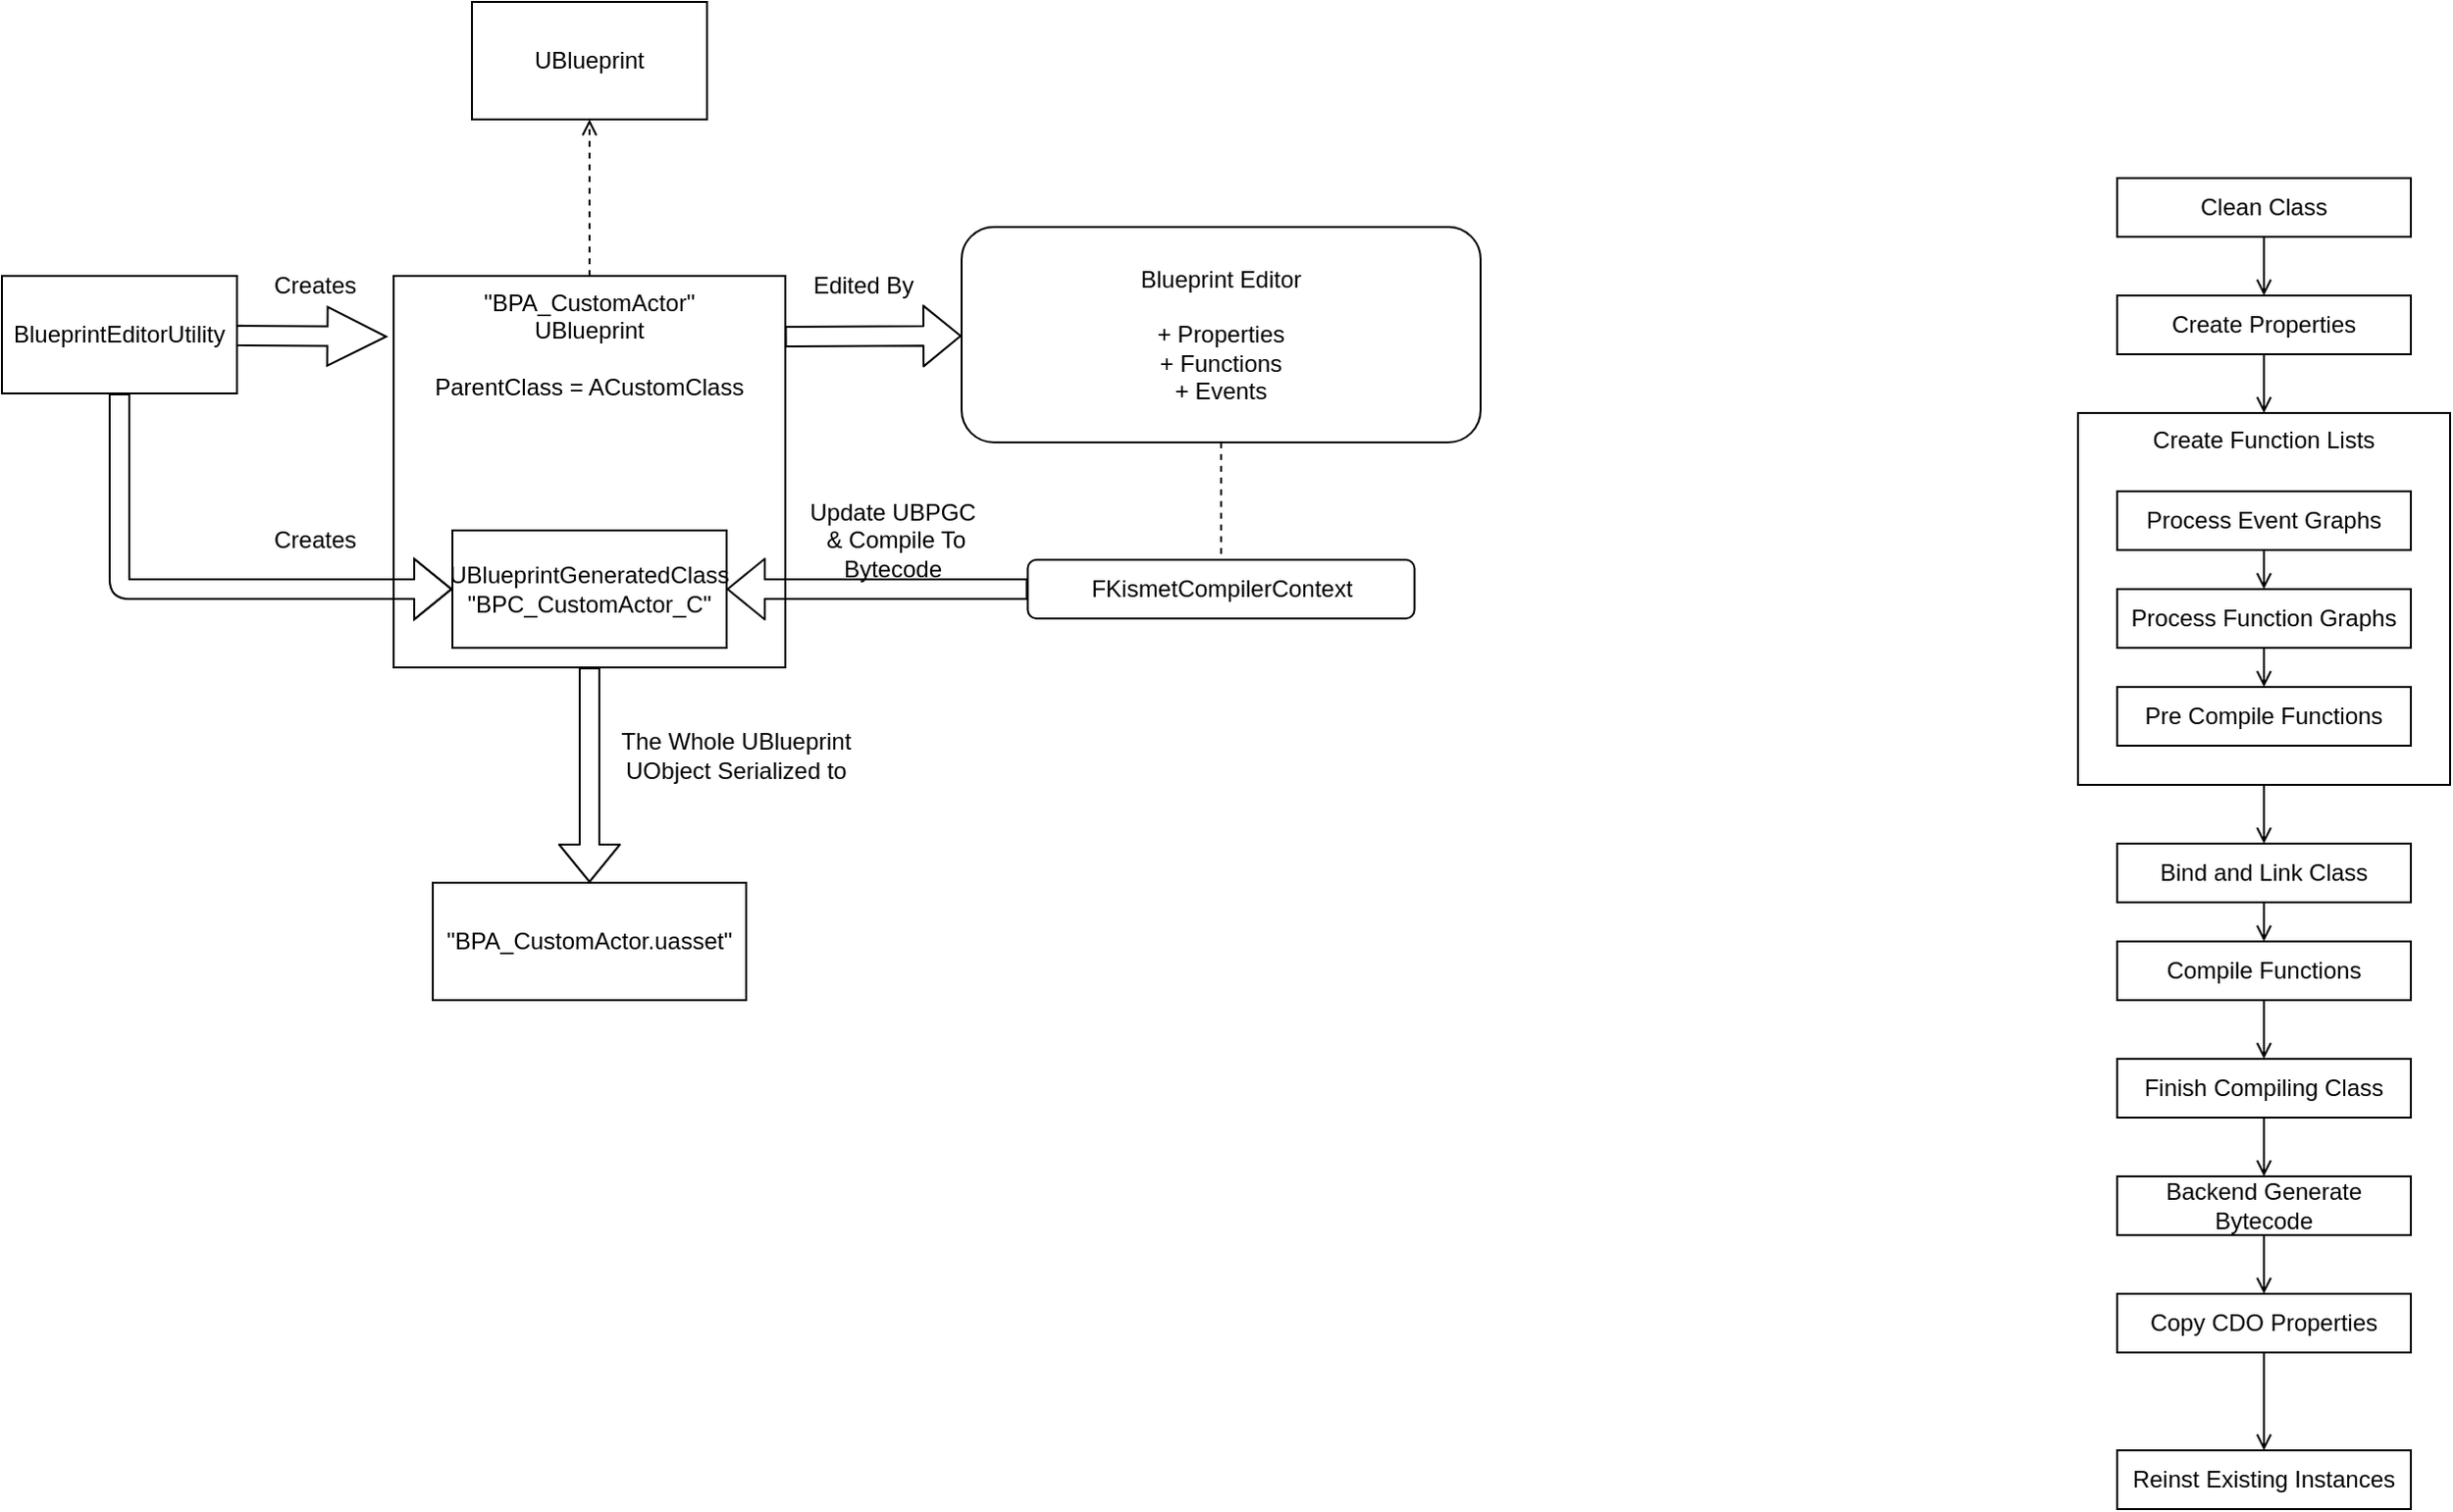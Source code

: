 <mxfile>
    <diagram id="jK-o0WApMAdQ0l7wVcRw" name="Page-1">
        <mxGraphModel dx="392" dy="525" grid="1" gridSize="10" guides="1" tooltips="1" connect="1" arrows="1" fold="1" page="1" pageScale="1" pageWidth="850" pageHeight="1100" math="0" shadow="0">
            <root>
                <mxCell id="0"/>
                <mxCell id="1" parent="0"/>
                <mxCell id="8" value="" style="edgeStyle=none;html=1;endArrow=open;endFill=0;dashed=1;" parent="1" source="2" target="7" edge="1">
                    <mxGeometry relative="1" as="geometry"/>
                </mxCell>
                <mxCell id="17" value="" style="edgeStyle=none;shape=flexArrow;html=1;exitX=0.999;exitY=0.155;exitDx=0;exitDy=0;exitPerimeter=0;" parent="1" source="2" target="14" edge="1">
                    <mxGeometry relative="1" as="geometry"/>
                </mxCell>
                <mxCell id="32" style="edgeStyle=none;html=1;entryX=0.5;entryY=0;entryDx=0;entryDy=0;dashed=1;endArrow=none;endFill=0;" parent="1" source="2" target="29" edge="1">
                    <mxGeometry relative="1" as="geometry"/>
                </mxCell>
                <mxCell id="2" value="&quot;BPA_CustomActor&quot;&lt;br&gt;UBlueprint&lt;br&gt;&lt;br&gt;ParentClass = ACustomClass" style="rounded=0;whiteSpace=wrap;html=1;align=center;verticalAlign=top;" parent="1" vertex="1">
                    <mxGeometry x="230" y="200" width="200" height="200" as="geometry"/>
                </mxCell>
                <mxCell id="5" value="" style="edgeStyle=none;html=1;shape=arrow;entryX=-0.019;entryY=0.155;entryDx=0;entryDy=0;entryPerimeter=0;" parent="1" source="3" target="2" edge="1">
                    <mxGeometry relative="1" as="geometry"/>
                </mxCell>
                <mxCell id="30" value="" style="edgeStyle=none;html=1;shape=flexArrow;" parent="1" source="3" target="29" edge="1">
                    <mxGeometry relative="1" as="geometry">
                        <Array as="points">
                            <mxPoint x="90" y="360"/>
                        </Array>
                    </mxGeometry>
                </mxCell>
                <mxCell id="3" value="BlueprintEditorUtility" style="rounded=0;whiteSpace=wrap;html=1;" parent="1" vertex="1">
                    <mxGeometry x="30" y="200" width="120" height="60" as="geometry"/>
                </mxCell>
                <mxCell id="6" value="Creates" style="text;html=1;strokeColor=none;fillColor=none;align=center;verticalAlign=middle;whiteSpace=wrap;rounded=0;" parent="1" vertex="1">
                    <mxGeometry x="160" y="190" width="60" height="30" as="geometry"/>
                </mxCell>
                <mxCell id="7" value="UBlueprint" style="rounded=0;whiteSpace=wrap;html=1;" parent="1" vertex="1">
                    <mxGeometry x="270" y="60" width="120" height="60" as="geometry"/>
                </mxCell>
                <mxCell id="11" value="&quot;BPA_CustomActor.uasset&quot;" style="rounded=0;whiteSpace=wrap;html=1;" parent="1" vertex="1">
                    <mxGeometry x="250" y="510" width="160" height="60" as="geometry"/>
                </mxCell>
                <mxCell id="13" value="The Whole UBlueprint UObject Serialized to" style="text;html=1;strokeColor=none;fillColor=none;align=center;verticalAlign=middle;whiteSpace=wrap;rounded=0;" parent="1" vertex="1">
                    <mxGeometry x="340" y="430" width="130" height="30" as="geometry"/>
                </mxCell>
                <mxCell id="34" style="edgeStyle=none;html=1;entryX=0.5;entryY=0;entryDx=0;entryDy=0;dashed=1;endArrow=none;endFill=0;" parent="1" source="14" target="20" edge="1">
                    <mxGeometry relative="1" as="geometry"/>
                </mxCell>
                <mxCell id="14" value="Blueprint Editor&lt;br&gt;&lt;br&gt;+ Properties&lt;br&gt;+ Functions&lt;br&gt;+ Events" style="rounded=1;whiteSpace=wrap;html=1;" parent="1" vertex="1">
                    <mxGeometry x="520" y="175" width="265" height="110" as="geometry"/>
                </mxCell>
                <mxCell id="19" value="Edited By" style="text;html=1;strokeColor=none;fillColor=none;align=center;verticalAlign=middle;whiteSpace=wrap;rounded=0;" parent="1" vertex="1">
                    <mxGeometry x="440" y="190" width="60" height="30" as="geometry"/>
                </mxCell>
                <mxCell id="24" value="" style="edgeStyle=none;shape=flexArrow;html=1;entryX=1;entryY=0.5;entryDx=0;entryDy=0;" parent="1" source="20" target="29" edge="1">
                    <mxGeometry relative="1" as="geometry">
                        <mxPoint x="348.75" y="590" as="targetPoint"/>
                    </mxGeometry>
                </mxCell>
                <mxCell id="20" value="FKismetCompilerContext" style="rounded=1;whiteSpace=wrap;html=1;" parent="1" vertex="1">
                    <mxGeometry x="553.75" y="345" width="197.5" height="30" as="geometry"/>
                </mxCell>
                <mxCell id="25" value="Update UBPGC&lt;br&gt;&amp;nbsp;&amp;amp; Compile To Bytecode" style="text;html=1;strokeColor=none;fillColor=none;align=center;verticalAlign=middle;whiteSpace=wrap;rounded=0;" parent="1" vertex="1">
                    <mxGeometry x="430" y="320" width="110" height="30" as="geometry"/>
                </mxCell>
                <mxCell id="37" value="" style="edgeStyle=none;html=1;endArrow=block;endFill=0;entryX=0.5;entryY=0;entryDx=0;entryDy=0;shape=flexArrow;exitX=0.5;exitY=1;exitDx=0;exitDy=0;" parent="1" target="11" edge="1">
                    <mxGeometry relative="1" as="geometry">
                        <mxPoint x="330" y="400" as="sourcePoint"/>
                    </mxGeometry>
                </mxCell>
                <mxCell id="29" value="UBlueprintGeneratedClass&lt;br&gt;&quot;BPC_CustomActor_C&quot;" style="rounded=0;whiteSpace=wrap;html=1;" parent="1" vertex="1">
                    <mxGeometry x="260" y="330" width="140" height="60" as="geometry"/>
                </mxCell>
                <mxCell id="31" value="Creates" style="text;html=1;strokeColor=none;fillColor=none;align=center;verticalAlign=middle;whiteSpace=wrap;rounded=0;" parent="1" vertex="1">
                    <mxGeometry x="160" y="320" width="60" height="30" as="geometry"/>
                </mxCell>
                <mxCell id="40" value="" style="edgeStyle=none;html=1;endArrow=open;endFill=0;entryX=0.5;entryY=0;entryDx=0;entryDy=0;" parent="1" source="38" target="42" edge="1">
                    <mxGeometry relative="1" as="geometry"/>
                </mxCell>
                <mxCell id="38" value="Clean Class" style="rounded=0;whiteSpace=wrap;html=1;" parent="1" vertex="1">
                    <mxGeometry x="1110" y="150" width="150" height="30" as="geometry"/>
                </mxCell>
                <mxCell id="39" value="Create Function Lists" style="rounded=0;whiteSpace=wrap;html=1;verticalAlign=top;" parent="1" vertex="1">
                    <mxGeometry x="1090" y="270" width="190" height="190" as="geometry"/>
                </mxCell>
                <mxCell id="64" value="" style="edgeStyle=none;html=1;endArrow=open;endFill=0;entryX=0.5;entryY=0;entryDx=0;entryDy=0;" parent="1" source="42" target="39" edge="1">
                    <mxGeometry relative="1" as="geometry"/>
                </mxCell>
                <mxCell id="42" value="Create Properties" style="rounded=0;whiteSpace=wrap;html=1;" parent="1" vertex="1">
                    <mxGeometry x="1110" y="210" width="150" height="30" as="geometry"/>
                </mxCell>
                <mxCell id="50" value="" style="edgeStyle=none;html=1;endArrow=open;endFill=0;" parent="1" source="43" target="49" edge="1">
                    <mxGeometry relative="1" as="geometry"/>
                </mxCell>
                <mxCell id="43" value="Process Event Graphs" style="rounded=0;whiteSpace=wrap;html=1;" parent="1" vertex="1">
                    <mxGeometry x="1110" y="310" width="150" height="30" as="geometry"/>
                </mxCell>
                <mxCell id="48" value="" style="edgeStyle=none;html=1;endArrow=open;endFill=0;" parent="1" source="45" target="47" edge="1">
                    <mxGeometry relative="1" as="geometry"/>
                </mxCell>
                <mxCell id="45" value="Compile Functions" style="rounded=0;whiteSpace=wrap;html=1;" parent="1" vertex="1">
                    <mxGeometry x="1110" y="540" width="150" height="30" as="geometry"/>
                </mxCell>
                <mxCell id="59" value="" style="edgeStyle=none;html=1;endArrow=open;endFill=0;" parent="1" source="47" target="58" edge="1">
                    <mxGeometry relative="1" as="geometry"/>
                </mxCell>
                <mxCell id="47" value="Finish Compiling Class" style="rounded=0;whiteSpace=wrap;html=1;" parent="1" vertex="1">
                    <mxGeometry x="1110" y="600" width="150" height="30" as="geometry"/>
                </mxCell>
                <mxCell id="53" value="" style="edgeStyle=none;html=1;endArrow=open;endFill=0;" parent="1" source="49" target="52" edge="1">
                    <mxGeometry relative="1" as="geometry"/>
                </mxCell>
                <mxCell id="49" value="Process Function Graphs" style="rounded=0;whiteSpace=wrap;html=1;" parent="1" vertex="1">
                    <mxGeometry x="1110" y="360" width="150" height="30" as="geometry"/>
                </mxCell>
                <mxCell id="56" value="" style="edgeStyle=none;html=1;endArrow=open;endFill=0;exitX=0.5;exitY=1;exitDx=0;exitDy=0;" parent="1" source="39" target="55" edge="1">
                    <mxGeometry relative="1" as="geometry"/>
                </mxCell>
                <mxCell id="52" value="Pre Compile Functions" style="rounded=0;whiteSpace=wrap;html=1;" parent="1" vertex="1">
                    <mxGeometry x="1110" y="410" width="150" height="30" as="geometry"/>
                </mxCell>
                <mxCell id="57" value="" style="edgeStyle=none;html=1;endArrow=open;endFill=0;entryX=0.5;entryY=0;entryDx=0;entryDy=0;" parent="1" source="55" target="45" edge="1">
                    <mxGeometry relative="1" as="geometry">
                        <mxPoint x="1185" y="530" as="targetPoint"/>
                    </mxGeometry>
                </mxCell>
                <mxCell id="55" value="Bind and Link Class" style="rounded=0;whiteSpace=wrap;html=1;" parent="1" vertex="1">
                    <mxGeometry x="1110" y="490" width="150" height="30" as="geometry"/>
                </mxCell>
                <mxCell id="61" value="" style="edgeStyle=none;html=1;endArrow=open;endFill=0;" parent="1" source="58" target="60" edge="1">
                    <mxGeometry relative="1" as="geometry"/>
                </mxCell>
                <mxCell id="58" value="Backend Generate Bytecode" style="rounded=0;whiteSpace=wrap;html=1;" parent="1" vertex="1">
                    <mxGeometry x="1110" y="660" width="150" height="30" as="geometry"/>
                </mxCell>
                <mxCell id="63" value="" style="edgeStyle=none;html=1;endArrow=open;endFill=0;" parent="1" source="60" target="62" edge="1">
                    <mxGeometry relative="1" as="geometry"/>
                </mxCell>
                <mxCell id="60" value="Copy CDO Properties" style="rounded=0;whiteSpace=wrap;html=1;" parent="1" vertex="1">
                    <mxGeometry x="1110" y="720" width="150" height="30" as="geometry"/>
                </mxCell>
                <mxCell id="62" value="Reinst Existing Instances" style="rounded=0;whiteSpace=wrap;html=1;" parent="1" vertex="1">
                    <mxGeometry x="1110" y="800" width="150" height="30" as="geometry"/>
                </mxCell>
            </root>
        </mxGraphModel>
    </diagram>
</mxfile>